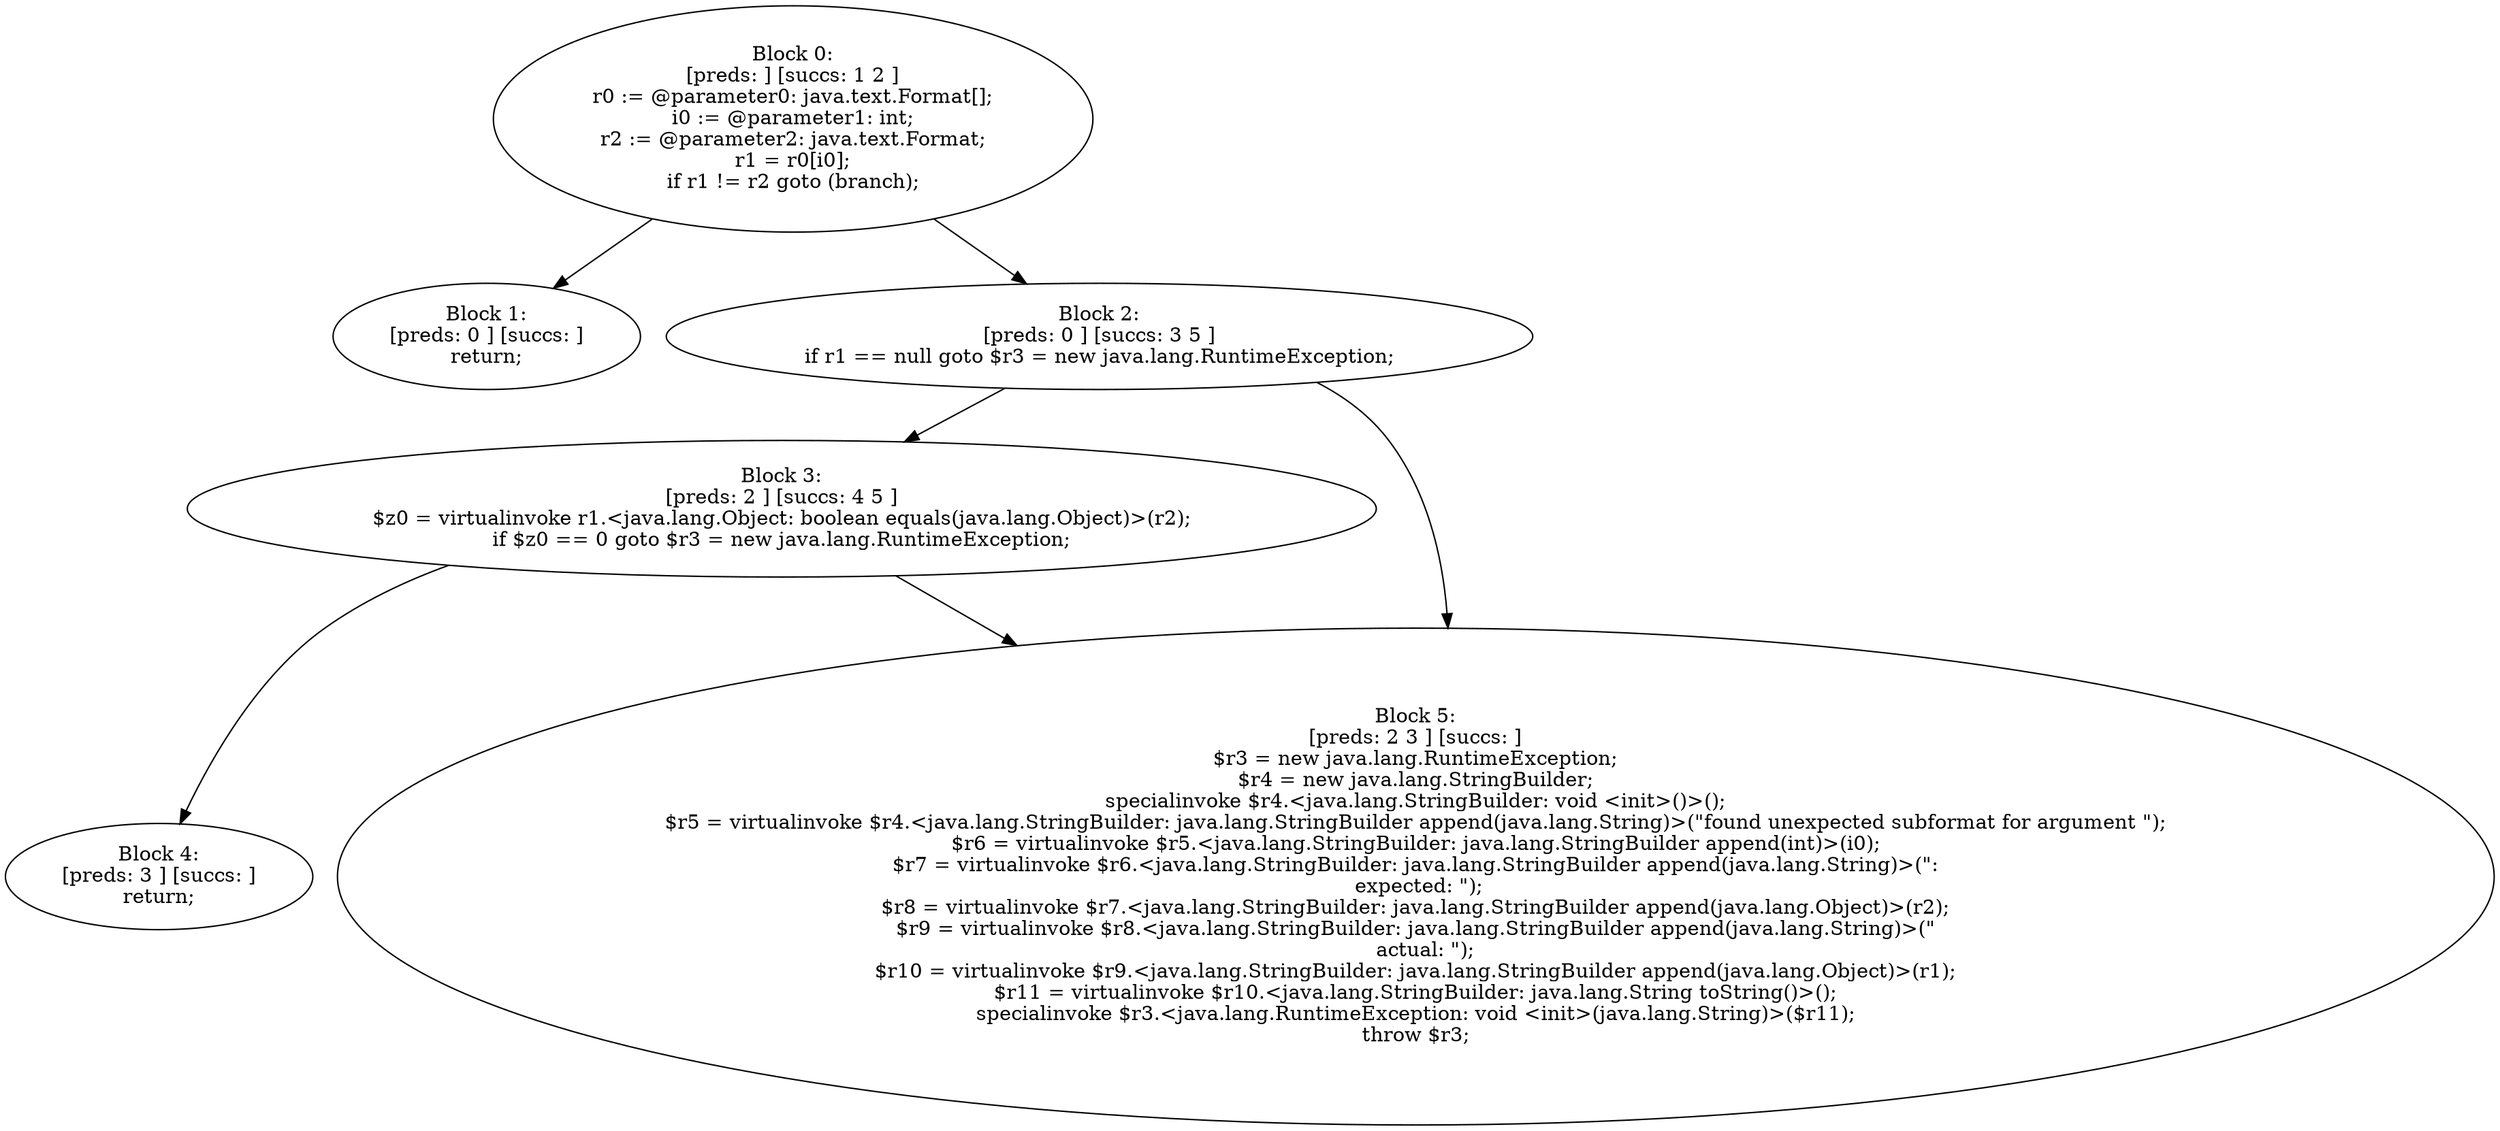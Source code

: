 digraph "unitGraph" {
    "Block 0:
[preds: ] [succs: 1 2 ]
r0 := @parameter0: java.text.Format[];
i0 := @parameter1: int;
r2 := @parameter2: java.text.Format;
r1 = r0[i0];
if r1 != r2 goto (branch);
"
    "Block 1:
[preds: 0 ] [succs: ]
return;
"
    "Block 2:
[preds: 0 ] [succs: 3 5 ]
if r1 == null goto $r3 = new java.lang.RuntimeException;
"
    "Block 3:
[preds: 2 ] [succs: 4 5 ]
$z0 = virtualinvoke r1.<java.lang.Object: boolean equals(java.lang.Object)>(r2);
if $z0 == 0 goto $r3 = new java.lang.RuntimeException;
"
    "Block 4:
[preds: 3 ] [succs: ]
return;
"
    "Block 5:
[preds: 2 3 ] [succs: ]
$r3 = new java.lang.RuntimeException;
$r4 = new java.lang.StringBuilder;
specialinvoke $r4.<java.lang.StringBuilder: void <init>()>();
$r5 = virtualinvoke $r4.<java.lang.StringBuilder: java.lang.StringBuilder append(java.lang.String)>(\"found unexpected subformat for argument \");
$r6 = virtualinvoke $r5.<java.lang.StringBuilder: java.lang.StringBuilder append(int)>(i0);
$r7 = virtualinvoke $r6.<java.lang.StringBuilder: java.lang.StringBuilder append(java.lang.String)>(\":\n expected: \");
$r8 = virtualinvoke $r7.<java.lang.StringBuilder: java.lang.StringBuilder append(java.lang.Object)>(r2);
$r9 = virtualinvoke $r8.<java.lang.StringBuilder: java.lang.StringBuilder append(java.lang.String)>(\"\n   actual: \");
$r10 = virtualinvoke $r9.<java.lang.StringBuilder: java.lang.StringBuilder append(java.lang.Object)>(r1);
$r11 = virtualinvoke $r10.<java.lang.StringBuilder: java.lang.String toString()>();
specialinvoke $r3.<java.lang.RuntimeException: void <init>(java.lang.String)>($r11);
throw $r3;
"
    "Block 0:
[preds: ] [succs: 1 2 ]
r0 := @parameter0: java.text.Format[];
i0 := @parameter1: int;
r2 := @parameter2: java.text.Format;
r1 = r0[i0];
if r1 != r2 goto (branch);
"->"Block 1:
[preds: 0 ] [succs: ]
return;
";
    "Block 0:
[preds: ] [succs: 1 2 ]
r0 := @parameter0: java.text.Format[];
i0 := @parameter1: int;
r2 := @parameter2: java.text.Format;
r1 = r0[i0];
if r1 != r2 goto (branch);
"->"Block 2:
[preds: 0 ] [succs: 3 5 ]
if r1 == null goto $r3 = new java.lang.RuntimeException;
";
    "Block 2:
[preds: 0 ] [succs: 3 5 ]
if r1 == null goto $r3 = new java.lang.RuntimeException;
"->"Block 3:
[preds: 2 ] [succs: 4 5 ]
$z0 = virtualinvoke r1.<java.lang.Object: boolean equals(java.lang.Object)>(r2);
if $z0 == 0 goto $r3 = new java.lang.RuntimeException;
";
    "Block 2:
[preds: 0 ] [succs: 3 5 ]
if r1 == null goto $r3 = new java.lang.RuntimeException;
"->"Block 5:
[preds: 2 3 ] [succs: ]
$r3 = new java.lang.RuntimeException;
$r4 = new java.lang.StringBuilder;
specialinvoke $r4.<java.lang.StringBuilder: void <init>()>();
$r5 = virtualinvoke $r4.<java.lang.StringBuilder: java.lang.StringBuilder append(java.lang.String)>(\"found unexpected subformat for argument \");
$r6 = virtualinvoke $r5.<java.lang.StringBuilder: java.lang.StringBuilder append(int)>(i0);
$r7 = virtualinvoke $r6.<java.lang.StringBuilder: java.lang.StringBuilder append(java.lang.String)>(\":\n expected: \");
$r8 = virtualinvoke $r7.<java.lang.StringBuilder: java.lang.StringBuilder append(java.lang.Object)>(r2);
$r9 = virtualinvoke $r8.<java.lang.StringBuilder: java.lang.StringBuilder append(java.lang.String)>(\"\n   actual: \");
$r10 = virtualinvoke $r9.<java.lang.StringBuilder: java.lang.StringBuilder append(java.lang.Object)>(r1);
$r11 = virtualinvoke $r10.<java.lang.StringBuilder: java.lang.String toString()>();
specialinvoke $r3.<java.lang.RuntimeException: void <init>(java.lang.String)>($r11);
throw $r3;
";
    "Block 3:
[preds: 2 ] [succs: 4 5 ]
$z0 = virtualinvoke r1.<java.lang.Object: boolean equals(java.lang.Object)>(r2);
if $z0 == 0 goto $r3 = new java.lang.RuntimeException;
"->"Block 4:
[preds: 3 ] [succs: ]
return;
";
    "Block 3:
[preds: 2 ] [succs: 4 5 ]
$z0 = virtualinvoke r1.<java.lang.Object: boolean equals(java.lang.Object)>(r2);
if $z0 == 0 goto $r3 = new java.lang.RuntimeException;
"->"Block 5:
[preds: 2 3 ] [succs: ]
$r3 = new java.lang.RuntimeException;
$r4 = new java.lang.StringBuilder;
specialinvoke $r4.<java.lang.StringBuilder: void <init>()>();
$r5 = virtualinvoke $r4.<java.lang.StringBuilder: java.lang.StringBuilder append(java.lang.String)>(\"found unexpected subformat for argument \");
$r6 = virtualinvoke $r5.<java.lang.StringBuilder: java.lang.StringBuilder append(int)>(i0);
$r7 = virtualinvoke $r6.<java.lang.StringBuilder: java.lang.StringBuilder append(java.lang.String)>(\":\n expected: \");
$r8 = virtualinvoke $r7.<java.lang.StringBuilder: java.lang.StringBuilder append(java.lang.Object)>(r2);
$r9 = virtualinvoke $r8.<java.lang.StringBuilder: java.lang.StringBuilder append(java.lang.String)>(\"\n   actual: \");
$r10 = virtualinvoke $r9.<java.lang.StringBuilder: java.lang.StringBuilder append(java.lang.Object)>(r1);
$r11 = virtualinvoke $r10.<java.lang.StringBuilder: java.lang.String toString()>();
specialinvoke $r3.<java.lang.RuntimeException: void <init>(java.lang.String)>($r11);
throw $r3;
";
}
